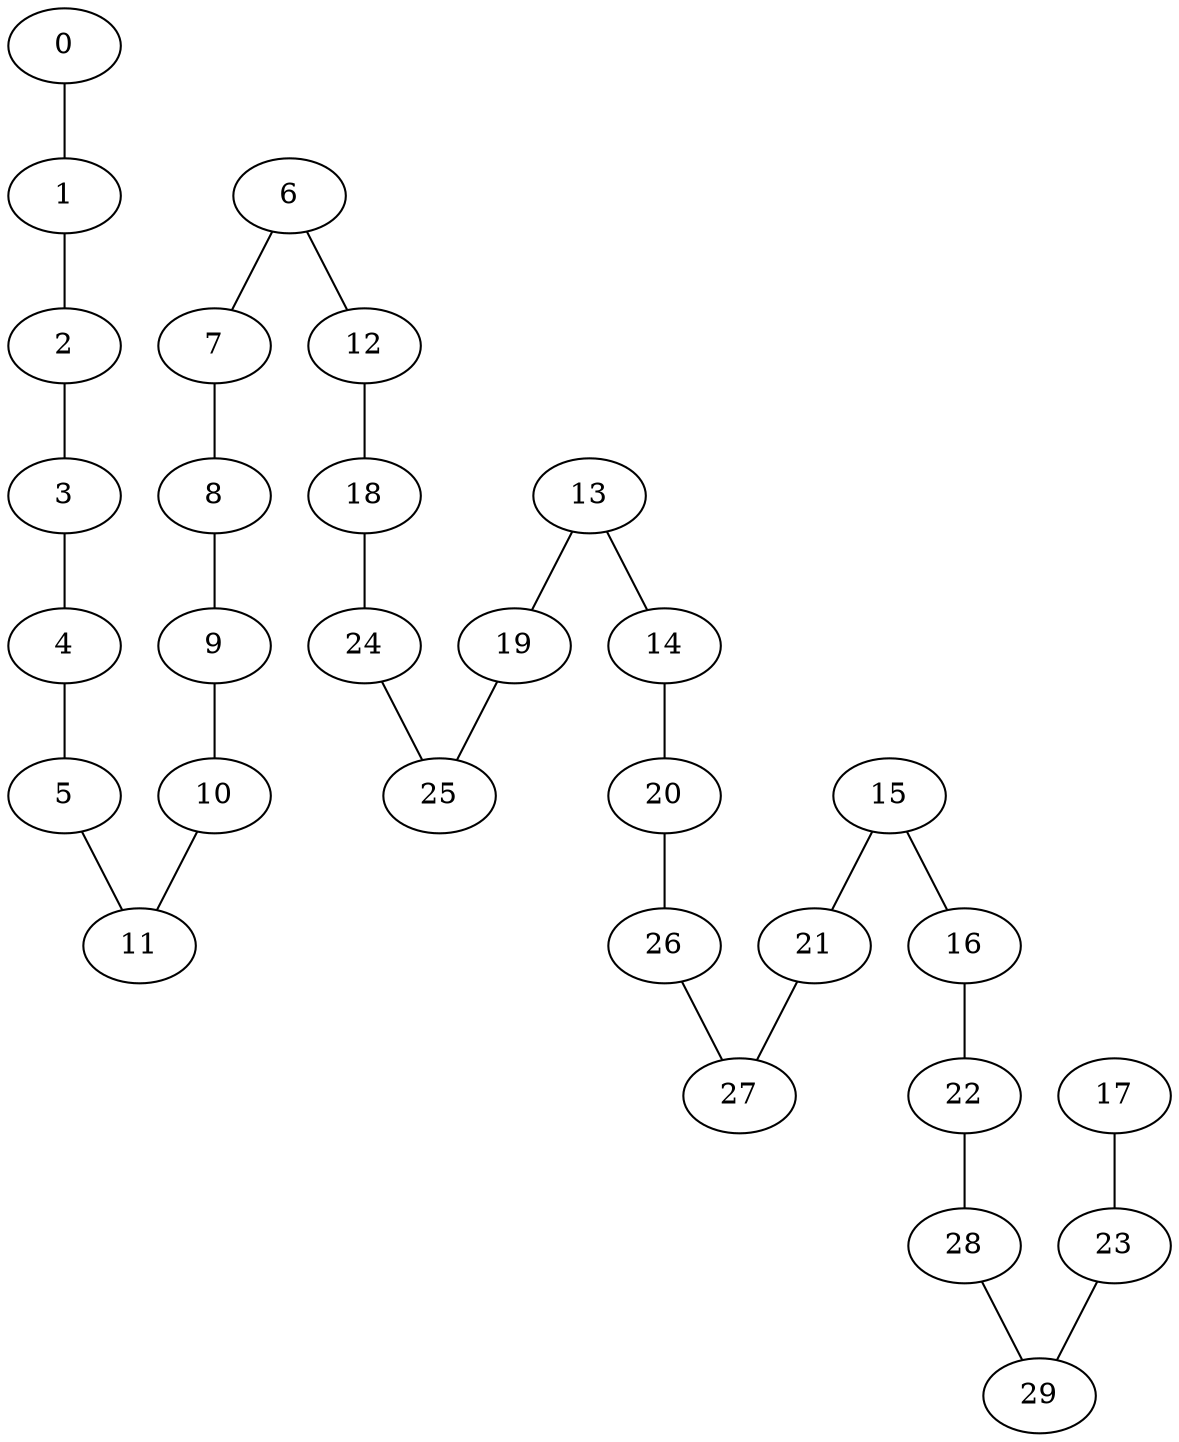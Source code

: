 graph DFS_R_grafoMalla_6_5  {
0;
1;
2;
3;
4;
5;
11;
10;
9;
8;
7;
6;
12;
18;
24;
25;
19;
13;
14;
20;
26;
27;
21;
15;
16;
22;
28;
29;
23;
17;
0 -- 1;
1 -- 2;
2 -- 3;
3 -- 4;
4 -- 5;
5 -- 11;
10 -- 11;
9 -- 10;
8 -- 9;
7 -- 8;
6 -- 7;
6 -- 12;
12 -- 18;
18 -- 24;
24 -- 25;
19 -- 25;
13 -- 19;
13 -- 14;
14 -- 20;
20 -- 26;
26 -- 27;
21 -- 27;
15 -- 21;
15 -- 16;
16 -- 22;
22 -- 28;
28 -- 29;
23 -- 29;
17 -- 23;
}
